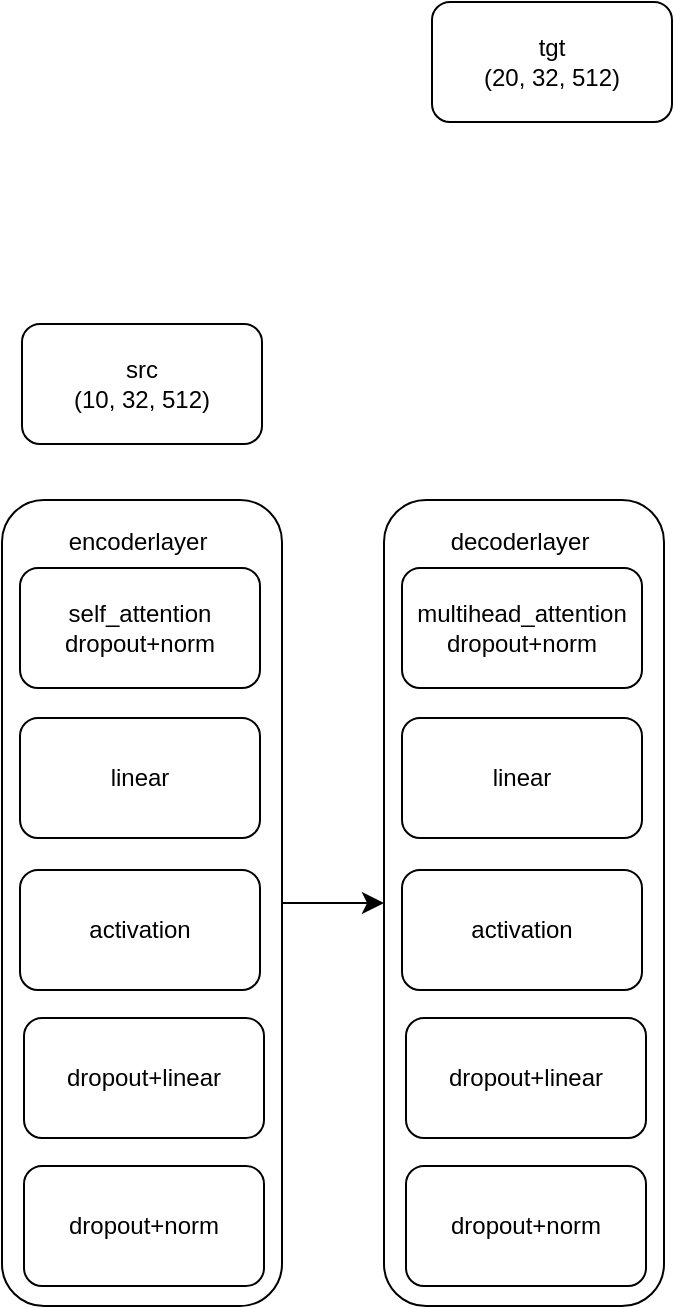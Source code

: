<mxfile version="24.7.8">
  <diagram name="第 1 页" id="qHCgXSYTzzumiglc0Adv">
    <mxGraphModel dx="997" dy="984" grid="0" gridSize="10" guides="1" tooltips="1" connect="1" arrows="1" fold="1" page="0" pageScale="1" pageWidth="827" pageHeight="1169" math="0" shadow="0">
      <root>
        <mxCell id="0" />
        <mxCell id="1" parent="0" />
        <mxCell id="vtAY9cTU2vYuFBfP6n2g-6" value="" style="rounded=1;whiteSpace=wrap;html=1;" vertex="1" parent="1">
          <mxGeometry x="-51" y="125" width="140" height="403" as="geometry" />
        </mxCell>
        <mxCell id="DD-taFXnz9ZpeqrUZeBg-1" value="src&lt;div&gt;(10, 32, 512)&lt;/div&gt;" style="rounded=1;whiteSpace=wrap;html=1;" parent="1" vertex="1">
          <mxGeometry x="-41" y="37" width="120" height="60" as="geometry" />
        </mxCell>
        <mxCell id="DD-taFXnz9ZpeqrUZeBg-2" value="tgt&lt;div&gt;(20, 32, 512)&lt;/div&gt;" style="rounded=1;whiteSpace=wrap;html=1;" parent="1" vertex="1">
          <mxGeometry x="164" y="-124" width="120" height="60" as="geometry" />
        </mxCell>
        <mxCell id="vtAY9cTU2vYuFBfP6n2g-1" value="self_attention&lt;div&gt;dropout+norm&lt;/div&gt;" style="rounded=1;whiteSpace=wrap;html=1;" vertex="1" parent="1">
          <mxGeometry x="-42" y="159" width="120" height="60" as="geometry" />
        </mxCell>
        <mxCell id="vtAY9cTU2vYuFBfP6n2g-2" value="linear" style="rounded=1;whiteSpace=wrap;html=1;" vertex="1" parent="1">
          <mxGeometry x="-42" y="234" width="120" height="60" as="geometry" />
        </mxCell>
        <mxCell id="vtAY9cTU2vYuFBfP6n2g-3" value="activation" style="rounded=1;whiteSpace=wrap;html=1;" vertex="1" parent="1">
          <mxGeometry x="-42" y="310" width="120" height="60" as="geometry" />
        </mxCell>
        <mxCell id="vtAY9cTU2vYuFBfP6n2g-4" value="dropout+linear" style="rounded=1;whiteSpace=wrap;html=1;" vertex="1" parent="1">
          <mxGeometry x="-40" y="384" width="120" height="60" as="geometry" />
        </mxCell>
        <mxCell id="vtAY9cTU2vYuFBfP6n2g-5" value="dropout+norm" style="rounded=1;whiteSpace=wrap;html=1;" vertex="1" parent="1">
          <mxGeometry x="-40" y="458" width="120" height="60" as="geometry" />
        </mxCell>
        <mxCell id="vtAY9cTU2vYuFBfP6n2g-7" value="&lt;font style=&quot;font-size: 12px;&quot;&gt;encoderlayer&lt;/font&gt;" style="text;html=1;align=center;verticalAlign=middle;whiteSpace=wrap;rounded=0;fontSize=16;" vertex="1" parent="1">
          <mxGeometry x="-13" y="129" width="60" height="30" as="geometry" />
        </mxCell>
        <mxCell id="vtAY9cTU2vYuFBfP6n2g-8" value="" style="rounded=1;whiteSpace=wrap;html=1;" vertex="1" parent="1">
          <mxGeometry x="140" y="125" width="140" height="403" as="geometry" />
        </mxCell>
        <mxCell id="vtAY9cTU2vYuFBfP6n2g-9" value="multihead_attention&lt;div&gt;dropout+norm&lt;/div&gt;" style="rounded=1;whiteSpace=wrap;html=1;" vertex="1" parent="1">
          <mxGeometry x="149" y="159" width="120" height="60" as="geometry" />
        </mxCell>
        <mxCell id="vtAY9cTU2vYuFBfP6n2g-10" value="linear" style="rounded=1;whiteSpace=wrap;html=1;" vertex="1" parent="1">
          <mxGeometry x="149" y="234" width="120" height="60" as="geometry" />
        </mxCell>
        <mxCell id="vtAY9cTU2vYuFBfP6n2g-11" value="activation" style="rounded=1;whiteSpace=wrap;html=1;" vertex="1" parent="1">
          <mxGeometry x="149" y="310" width="120" height="60" as="geometry" />
        </mxCell>
        <mxCell id="vtAY9cTU2vYuFBfP6n2g-12" value="dropout+linear" style="rounded=1;whiteSpace=wrap;html=1;" vertex="1" parent="1">
          <mxGeometry x="151" y="384" width="120" height="60" as="geometry" />
        </mxCell>
        <mxCell id="vtAY9cTU2vYuFBfP6n2g-13" value="dropout+norm" style="rounded=1;whiteSpace=wrap;html=1;" vertex="1" parent="1">
          <mxGeometry x="151" y="458" width="120" height="60" as="geometry" />
        </mxCell>
        <mxCell id="vtAY9cTU2vYuFBfP6n2g-14" value="&lt;font style=&quot;font-size: 12px;&quot;&gt;decoderlayer&lt;/font&gt;" style="text;html=1;align=center;verticalAlign=middle;whiteSpace=wrap;rounded=0;fontSize=16;" vertex="1" parent="1">
          <mxGeometry x="178" y="129" width="60" height="30" as="geometry" />
        </mxCell>
        <mxCell id="vtAY9cTU2vYuFBfP6n2g-20" value="" style="endArrow=classic;html=1;rounded=0;fontSize=12;startSize=8;endSize=8;curved=1;exitX=1;exitY=0.5;exitDx=0;exitDy=0;entryX=0;entryY=0.5;entryDx=0;entryDy=0;" edge="1" parent="1" source="vtAY9cTU2vYuFBfP6n2g-6" target="vtAY9cTU2vYuFBfP6n2g-8">
          <mxGeometry width="50" height="50" relative="1" as="geometry">
            <mxPoint x="80" y="304" as="sourcePoint" />
            <mxPoint x="130" y="254" as="targetPoint" />
          </mxGeometry>
        </mxCell>
      </root>
    </mxGraphModel>
  </diagram>
</mxfile>
